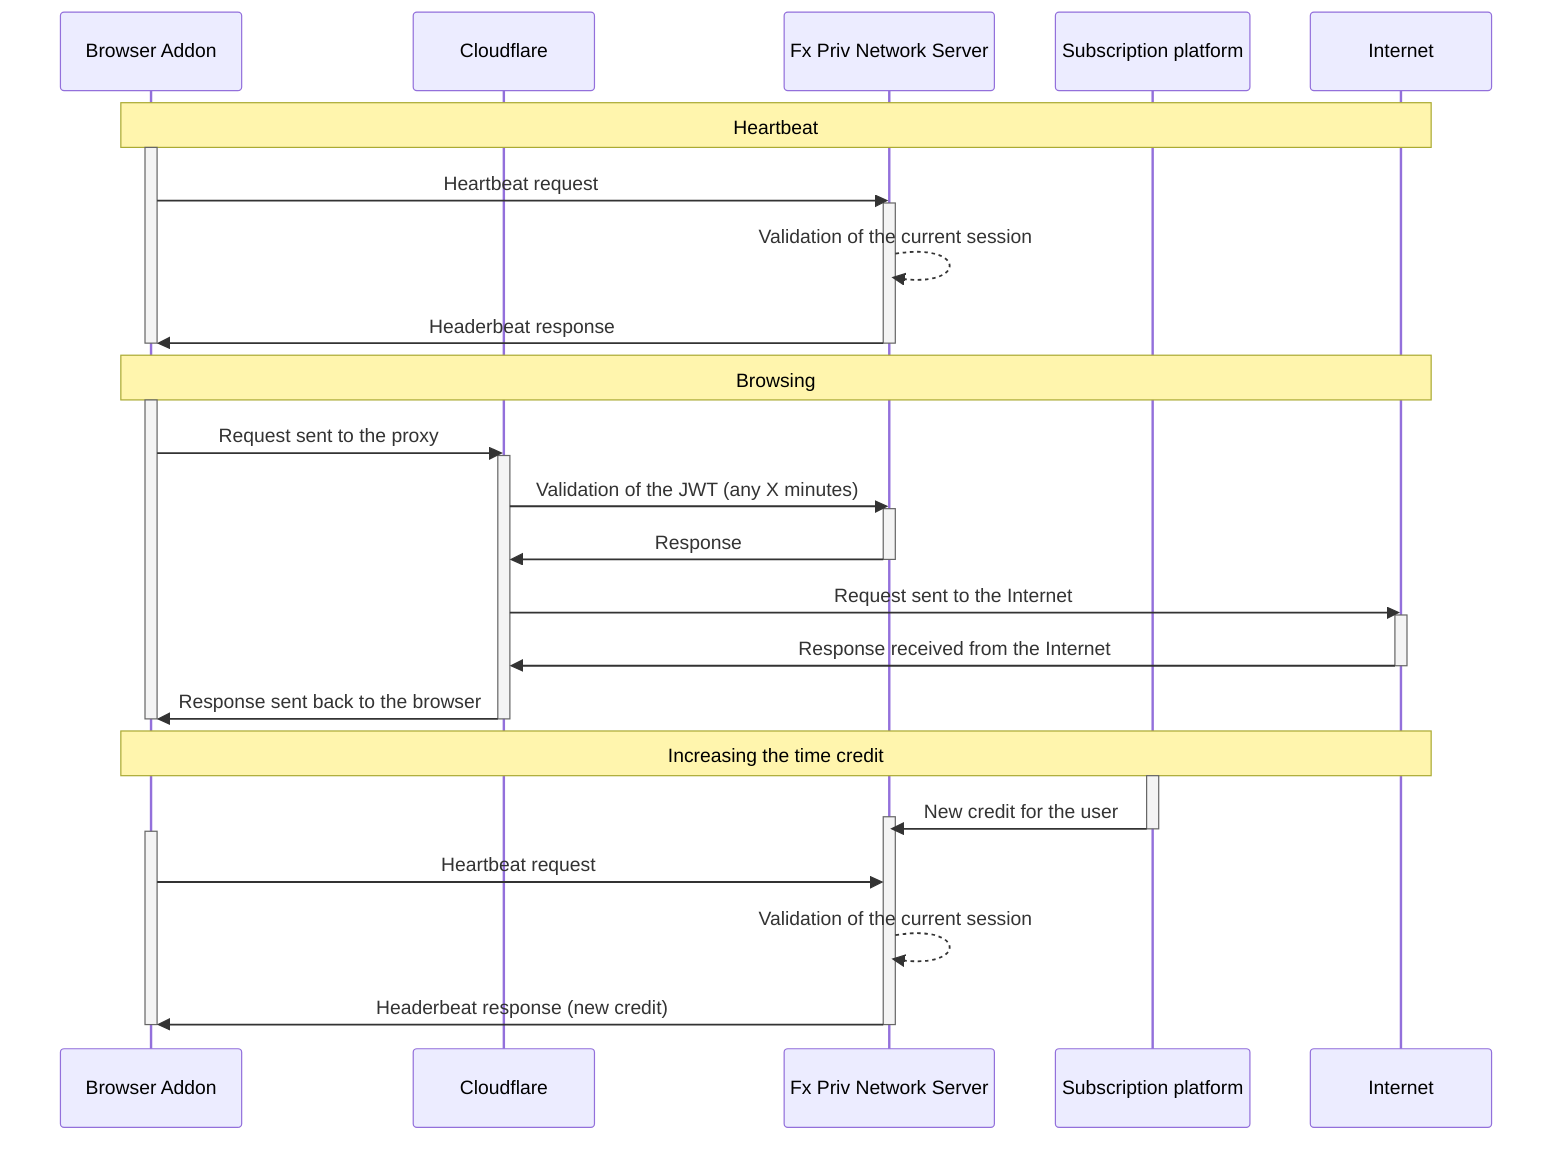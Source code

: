sequenceDiagram
participant UA as Browser Addon
participant CF as Cloudflare
participant FPN as Fx Priv Network Server
participant SP as Subscription platform
participant IN as Internet

Note over UA, IN: Heartbeat
activate UA
UA->>FPN: Heartbeat request
activate FPN
FPN-->>FPN: Validation of the current session
FPN->>UA: Headerbeat response
deactivate FPN
deactivate UA

Note over UA, IN: Browsing
activate UA
UA->>CF: Request sent to the proxy
activate CF
CF->>FPN: Validation of the JWT (any X minutes)
activate FPN
FPN->>CF: Response
deactivate FPN
CF->>IN: Request sent to the Internet
activate IN
IN->>CF: Response received from the Internet
deactivate IN
CF->>UA: Response sent back to the browser
deactivate CF
deactivate UA

Note over UA, IN: Increasing the time credit
activate SP
SP->>FPN: New credit for the user
activate FPN
deactivate SP
activate UA
UA->>FPN: Heartbeat request
FPN-->>FPN: Validation of the current session
FPN->>UA: Headerbeat response (new credit)
deactivate FPN
deactivate UA